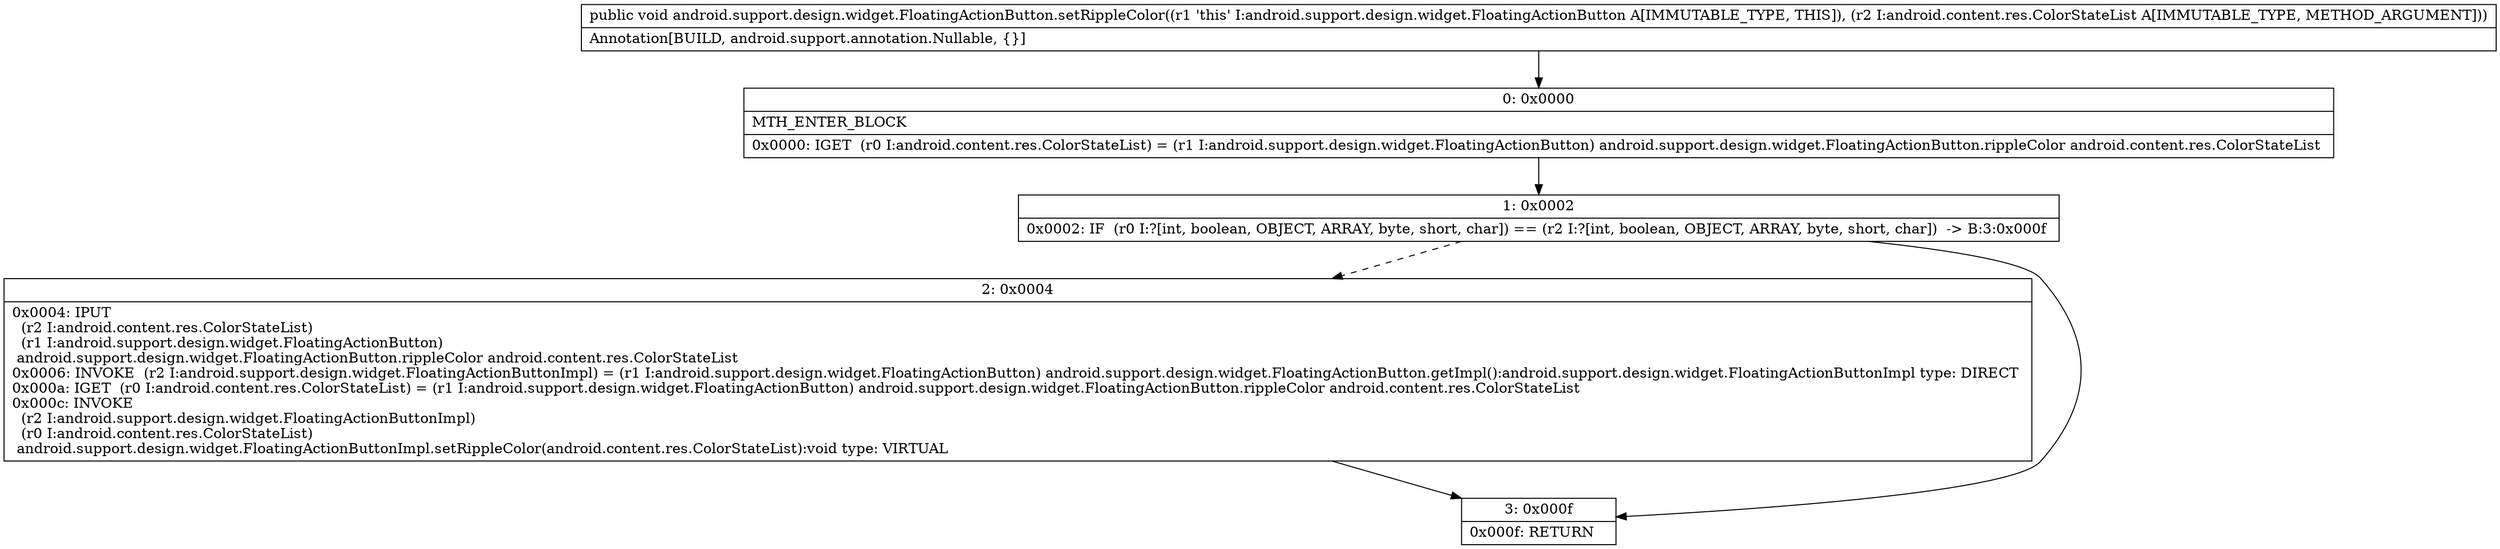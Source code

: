 digraph "CFG forandroid.support.design.widget.FloatingActionButton.setRippleColor(Landroid\/content\/res\/ColorStateList;)V" {
Node_0 [shape=record,label="{0\:\ 0x0000|MTH_ENTER_BLOCK\l|0x0000: IGET  (r0 I:android.content.res.ColorStateList) = (r1 I:android.support.design.widget.FloatingActionButton) android.support.design.widget.FloatingActionButton.rippleColor android.content.res.ColorStateList \l}"];
Node_1 [shape=record,label="{1\:\ 0x0002|0x0002: IF  (r0 I:?[int, boolean, OBJECT, ARRAY, byte, short, char]) == (r2 I:?[int, boolean, OBJECT, ARRAY, byte, short, char])  \-\> B:3:0x000f \l}"];
Node_2 [shape=record,label="{2\:\ 0x0004|0x0004: IPUT  \l  (r2 I:android.content.res.ColorStateList)\l  (r1 I:android.support.design.widget.FloatingActionButton)\l android.support.design.widget.FloatingActionButton.rippleColor android.content.res.ColorStateList \l0x0006: INVOKE  (r2 I:android.support.design.widget.FloatingActionButtonImpl) = (r1 I:android.support.design.widget.FloatingActionButton) android.support.design.widget.FloatingActionButton.getImpl():android.support.design.widget.FloatingActionButtonImpl type: DIRECT \l0x000a: IGET  (r0 I:android.content.res.ColorStateList) = (r1 I:android.support.design.widget.FloatingActionButton) android.support.design.widget.FloatingActionButton.rippleColor android.content.res.ColorStateList \l0x000c: INVOKE  \l  (r2 I:android.support.design.widget.FloatingActionButtonImpl)\l  (r0 I:android.content.res.ColorStateList)\l android.support.design.widget.FloatingActionButtonImpl.setRippleColor(android.content.res.ColorStateList):void type: VIRTUAL \l}"];
Node_3 [shape=record,label="{3\:\ 0x000f|0x000f: RETURN   \l}"];
MethodNode[shape=record,label="{public void android.support.design.widget.FloatingActionButton.setRippleColor((r1 'this' I:android.support.design.widget.FloatingActionButton A[IMMUTABLE_TYPE, THIS]), (r2 I:android.content.res.ColorStateList A[IMMUTABLE_TYPE, METHOD_ARGUMENT]))  | Annotation[BUILD, android.support.annotation.Nullable, \{\}]\l}"];
MethodNode -> Node_0;
Node_0 -> Node_1;
Node_1 -> Node_2[style=dashed];
Node_1 -> Node_3;
Node_2 -> Node_3;
}

